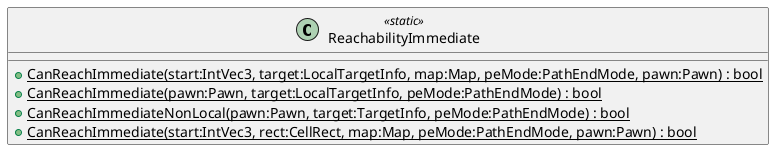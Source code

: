@startuml
class ReachabilityImmediate <<static>> {
    + {static} CanReachImmediate(start:IntVec3, target:LocalTargetInfo, map:Map, peMode:PathEndMode, pawn:Pawn) : bool
    + {static} CanReachImmediate(pawn:Pawn, target:LocalTargetInfo, peMode:PathEndMode) : bool
    + {static} CanReachImmediateNonLocal(pawn:Pawn, target:TargetInfo, peMode:PathEndMode) : bool
    + {static} CanReachImmediate(start:IntVec3, rect:CellRect, map:Map, peMode:PathEndMode, pawn:Pawn) : bool
}
@enduml
